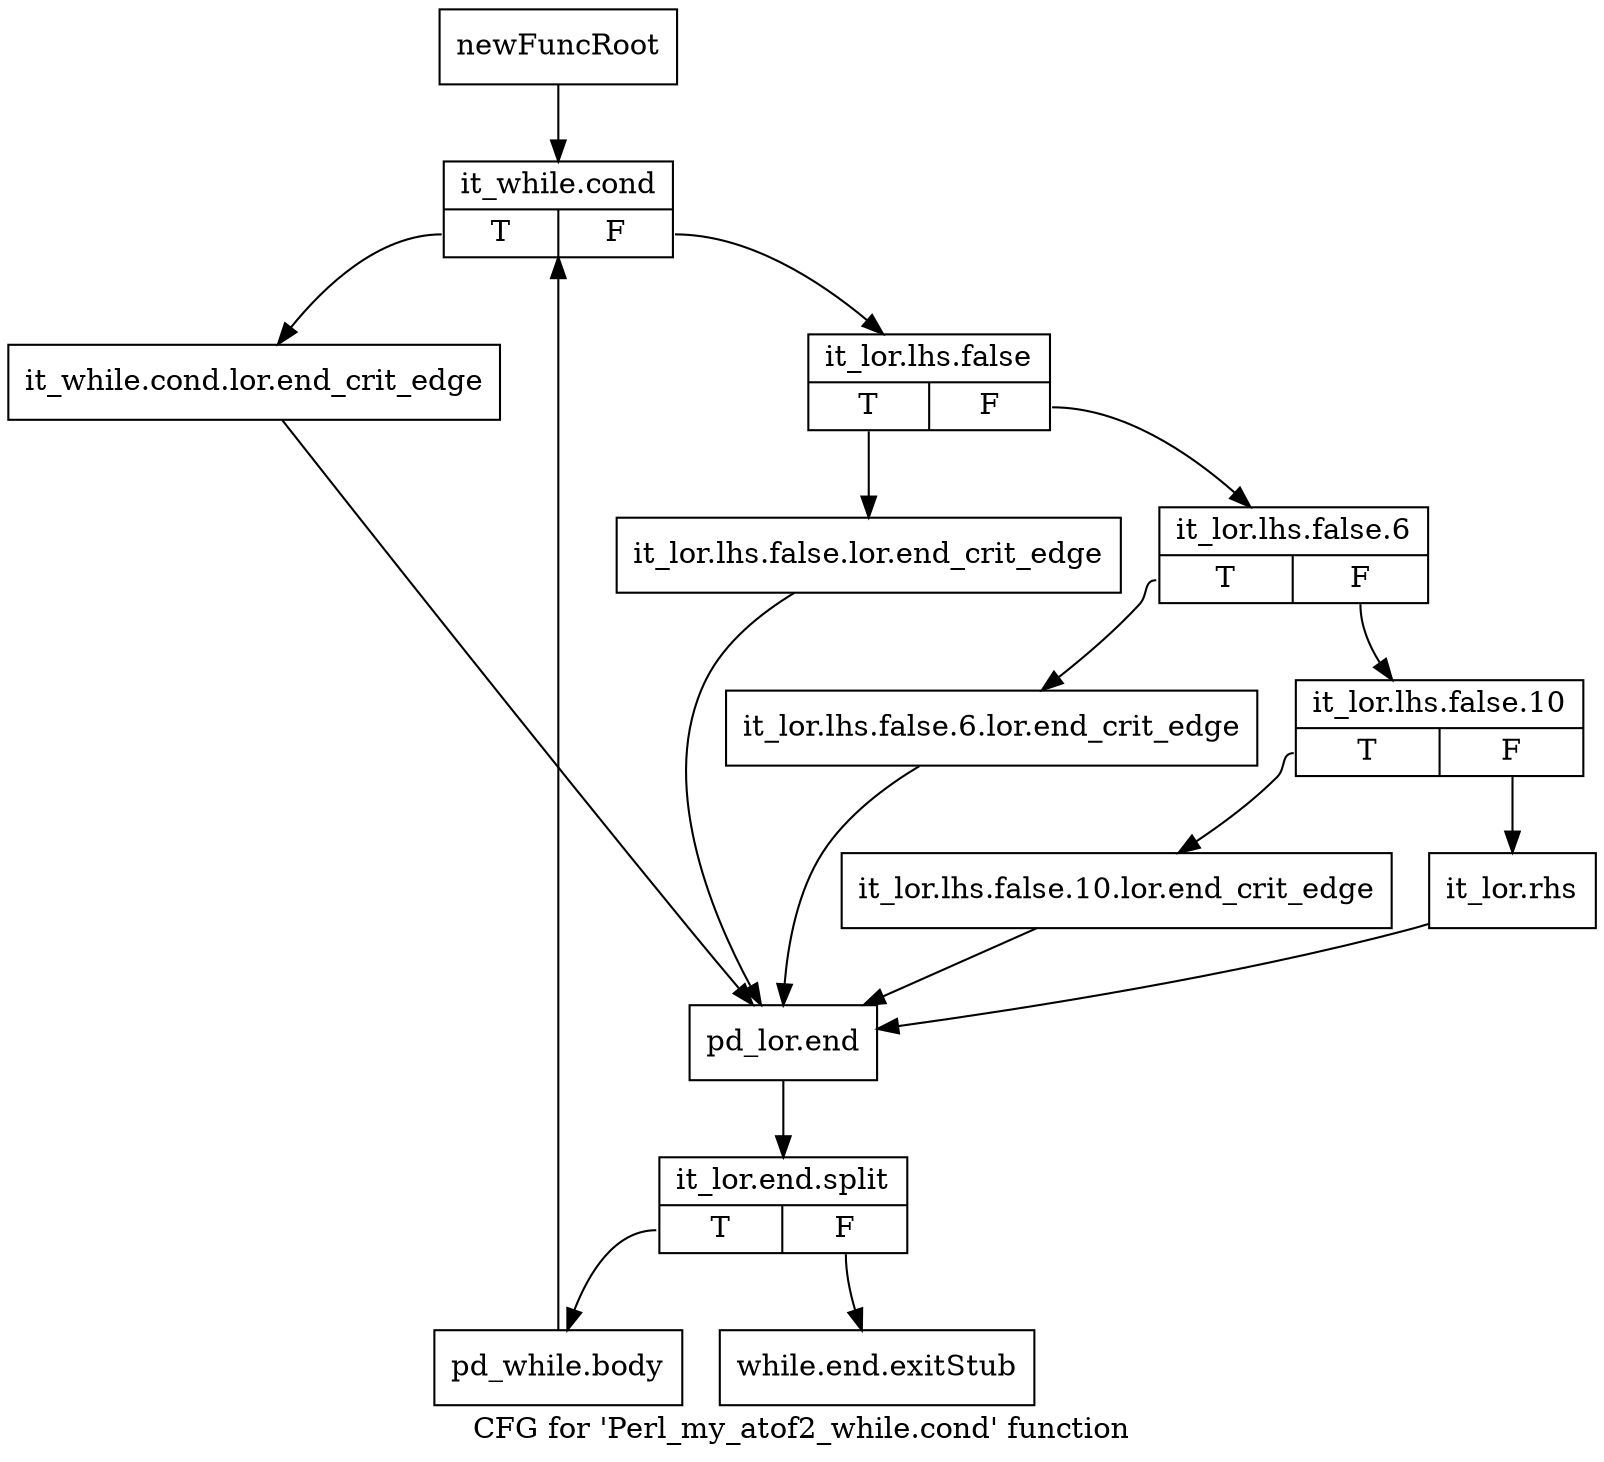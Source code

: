 digraph "CFG for 'Perl_my_atof2_while.cond' function" {
	label="CFG for 'Perl_my_atof2_while.cond' function";

	Node0x4be92d0 [shape=record,label="{newFuncRoot}"];
	Node0x4be92d0 -> Node0x4befae0;
	Node0x4befa90 [shape=record,label="{while.end.exitStub}"];
	Node0x4befae0 [shape=record,label="{it_while.cond|{<s0>T|<s1>F}}"];
	Node0x4befae0:s0 -> Node0x4bf0f00;
	Node0x4befae0:s1 -> Node0x4befb30;
	Node0x4befb30 [shape=record,label="{it_lor.lhs.false|{<s0>T|<s1>F}}"];
	Node0x4befb30:s0 -> Node0x4bf0eb0;
	Node0x4befb30:s1 -> Node0x4befb80;
	Node0x4befb80 [shape=record,label="{it_lor.lhs.false.6|{<s0>T|<s1>F}}"];
	Node0x4befb80:s0 -> Node0x4bf0e60;
	Node0x4befb80:s1 -> Node0x4befbd0;
	Node0x4befbd0 [shape=record,label="{it_lor.lhs.false.10|{<s0>T|<s1>F}}"];
	Node0x4befbd0:s0 -> Node0x4bf0e10;
	Node0x4befbd0:s1 -> Node0x4befc20;
	Node0x4befc20 [shape=record,label="{it_lor.rhs}"];
	Node0x4befc20 -> Node0x4bf0f50;
	Node0x4bf0e10 [shape=record,label="{it_lor.lhs.false.10.lor.end_crit_edge}"];
	Node0x4bf0e10 -> Node0x4bf0f50;
	Node0x4bf0e60 [shape=record,label="{it_lor.lhs.false.6.lor.end_crit_edge}"];
	Node0x4bf0e60 -> Node0x4bf0f50;
	Node0x4bf0eb0 [shape=record,label="{it_lor.lhs.false.lor.end_crit_edge}"];
	Node0x4bf0eb0 -> Node0x4bf0f50;
	Node0x4bf0f00 [shape=record,label="{it_while.cond.lor.end_crit_edge}"];
	Node0x4bf0f00 -> Node0x4bf0f50;
	Node0x4bf0f50 [shape=record,label="{pd_lor.end}"];
	Node0x4bf0f50 -> Node0x659ed10;
	Node0x659ed10 [shape=record,label="{it_lor.end.split|{<s0>T|<s1>F}}"];
	Node0x659ed10:s0 -> Node0x4bf0fa0;
	Node0x659ed10:s1 -> Node0x4befa90;
	Node0x4bf0fa0 [shape=record,label="{pd_while.body}"];
	Node0x4bf0fa0 -> Node0x4befae0;
}
